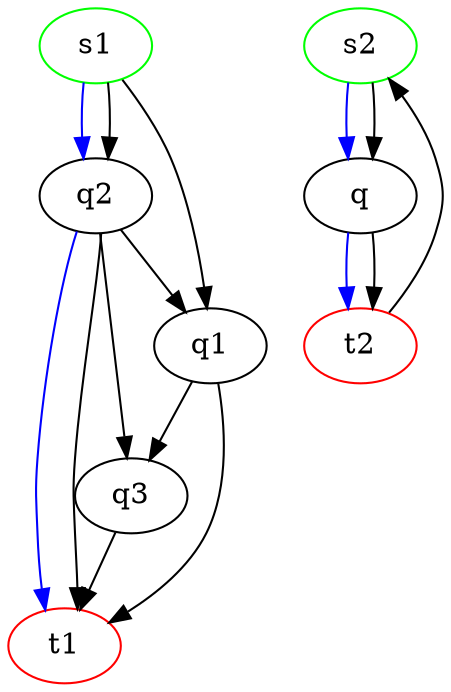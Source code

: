 digraph G{
s1->q2->t1 [color=blue];
s2->q->t2 [color=blue];
	subgraph 0{
		s1 [initial=1,color=green];
		s1->q1;
		s1->q2;
		t1 [final=1,color=red];
		q1;
		q1->t1;
		q1->q3;
		q2;
		q2->t1;
		q2->q1;
		q2->q3;
		q3;
		q3->t1;
		label = "Graphe 0";
	}
	subgraph 1{
		s2 [initial=1,color=green];
		s2->q;
		t2 [final=1,color=red];
		t2->s2;
		q;
		q->t2;
		label = "Graphe 1";
	}
}
